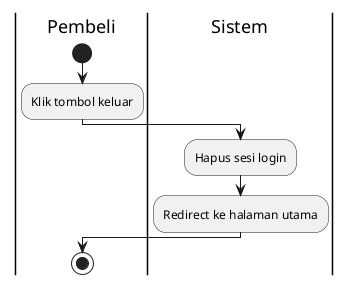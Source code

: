@startuml
|Pembeli|
start
:Klik tombol keluar;
|Sistem|
:Hapus sesi login;
:Redirect ke halaman utama;
|Pembeli|
stop
@enduml